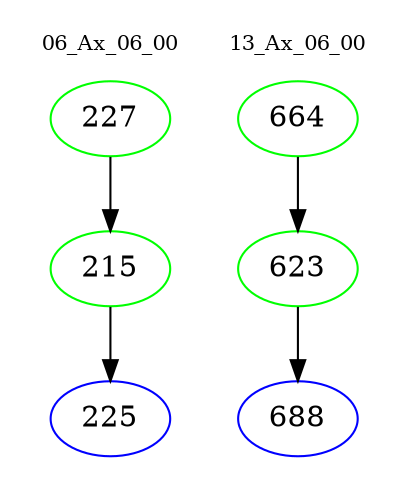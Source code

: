 digraph{
subgraph cluster_0 {
color = white
label = "06_Ax_06_00";
fontsize=10;
T0_227 [label="227", color="green"]
T0_227 -> T0_215 [color="black"]
T0_215 [label="215", color="green"]
T0_215 -> T0_225 [color="black"]
T0_225 [label="225", color="blue"]
}
subgraph cluster_1 {
color = white
label = "13_Ax_06_00";
fontsize=10;
T1_664 [label="664", color="green"]
T1_664 -> T1_623 [color="black"]
T1_623 [label="623", color="green"]
T1_623 -> T1_688 [color="black"]
T1_688 [label="688", color="blue"]
}
}
